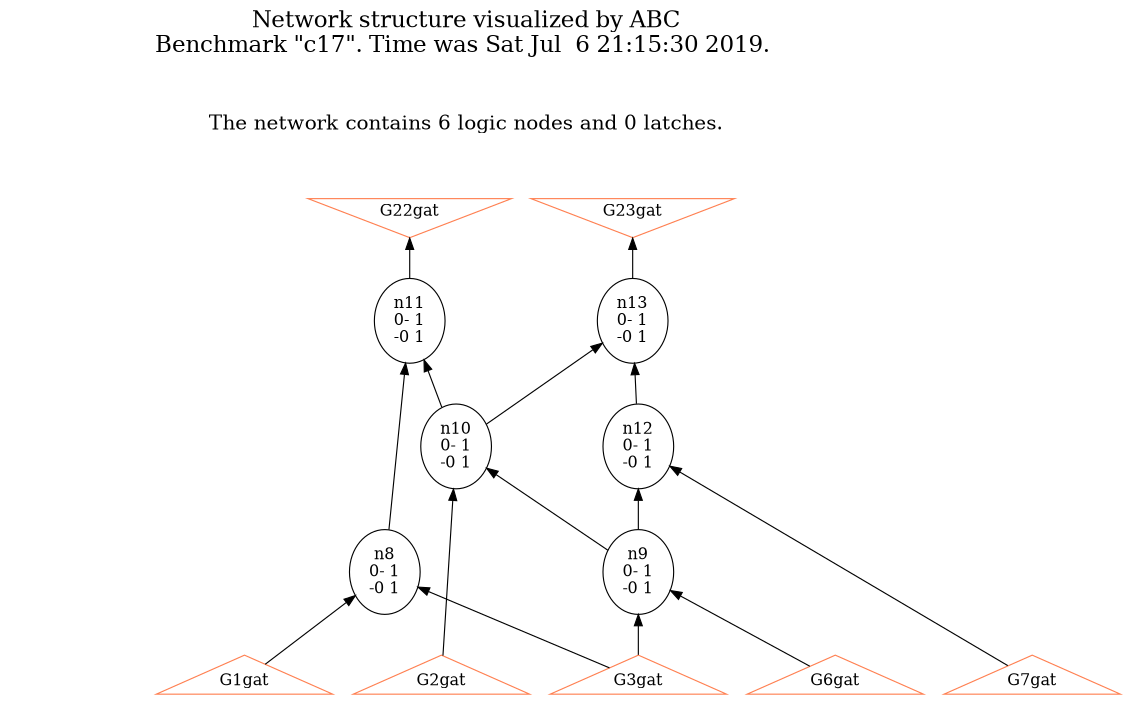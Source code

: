 # Network structure generated by ABC

digraph network {
size = "7.5,10";
center = true;
edge [dir = back];

{
  node [shape = plaintext];
  edge [style = invis];
  LevelTitle1 [label=""];
  LevelTitle2 [label=""];
  Level4 [label = ""];
  Level3 [label = ""];
  Level2 [label = ""];
  Level1 [label = ""];
  Level0 [label = ""];
  LevelTitle1 ->  LevelTitle2 ->  Level4 ->  Level3 ->  Level2 ->  Level1 ->  Level0;
}

{
  rank = same;
  LevelTitle1;
  title1 [shape=plaintext,
          fontsize=20,
          fontname = "Times-Roman",
          label="Network structure visualized by ABC\nBenchmark \"c17\". Time was Sat Jul  6 21:15:30 2019. "
         ];
}

{
  rank = same;
  LevelTitle2;
  title2 [shape=plaintext,
          fontsize=18,
          fontname = "Times-Roman",
          label="The network contains 6 logic nodes and 0 latches.\n"
         ];
}

{
  rank = same;
  Level4;
  Node6 [label = "G22gat", shape = invtriangle, color = coral, fillcolor = coral];
  Node7 [label = "G23gat", shape = invtriangle, color = coral, fillcolor = coral];
}

{
  rank = same;
  Level3;
  Node11 [label = "n11\n0- 1\n-0 1", shape = ellipse];
  Node13 [label = "n13\n0- 1\n-0 1", shape = ellipse];
}

{
  rank = same;
  Level2;
  Node10 [label = "n10\n0- 1\n-0 1", shape = ellipse];
  Node12 [label = "n12\n0- 1\n-0 1", shape = ellipse];
}

{
  rank = same;
  Level1;
  Node8 [label = "n8\n0- 1\n-0 1", shape = ellipse];
  Node9 [label = "n9\n0- 1\n-0 1", shape = ellipse];
}

{
  rank = same;
  Level0;
  Node1 [label = "G1gat", shape = triangle, color = coral, fillcolor = coral];
  Node2 [label = "G2gat", shape = triangle, color = coral, fillcolor = coral];
  Node3 [label = "G3gat", shape = triangle, color = coral, fillcolor = coral];
  Node4 [label = "G6gat", shape = triangle, color = coral, fillcolor = coral];
  Node5 [label = "G7gat", shape = triangle, color = coral, fillcolor = coral];
}

title1 -> title2 [style = invis];
title2 -> Node6 [style = invis];
title2 -> Node7 [style = invis];
Node6 -> Node7 [style = invis];
Node6 -> Node11 [style = solid];
Node7 -> Node13 [style = solid];
Node8 -> Node3 [style = solid];
Node8 -> Node1 [style = solid];
Node9 -> Node4 [style = solid];
Node9 -> Node3 [style = solid];
Node10 -> Node9 [style = solid];
Node10 -> Node2 [style = solid];
Node11 -> Node10 [style = solid];
Node11 -> Node8 [style = solid];
Node12 -> Node9 [style = solid];
Node12 -> Node5 [style = solid];
Node13 -> Node12 [style = solid];
Node13 -> Node10 [style = solid];
}

